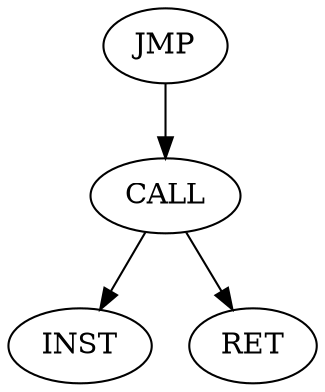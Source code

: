 Digraph G {
"A" [label = "JMP" , options="root"]
"B" [label = "CALL"]
"C" [label = "INST"]
"D" [label = "RET"]
"A" -> "B"
"B" -> "C"
"B" -> "D"
}
